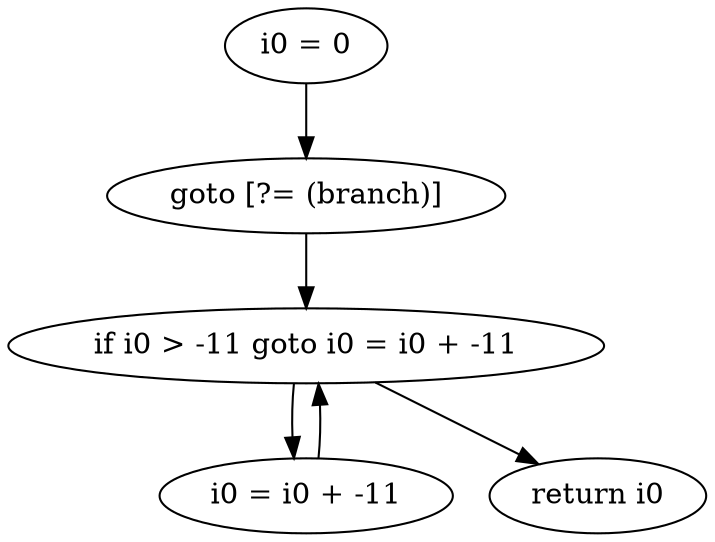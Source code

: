 digraph "unitGraph" {
    "i0 = 0"
    "goto [?= (branch)]"
    "i0 = i0 + -11"
    "if i0 > -11 goto i0 = i0 + -11"
    "return i0"
    "i0 = 0"->"goto [?= (branch)]";
    "goto [?= (branch)]"->"if i0 > -11 goto i0 = i0 + -11";
    "i0 = i0 + -11"->"if i0 > -11 goto i0 = i0 + -11";
    "if i0 > -11 goto i0 = i0 + -11"->"return i0";
    "if i0 > -11 goto i0 = i0 + -11"->"i0 = i0 + -11";
}

